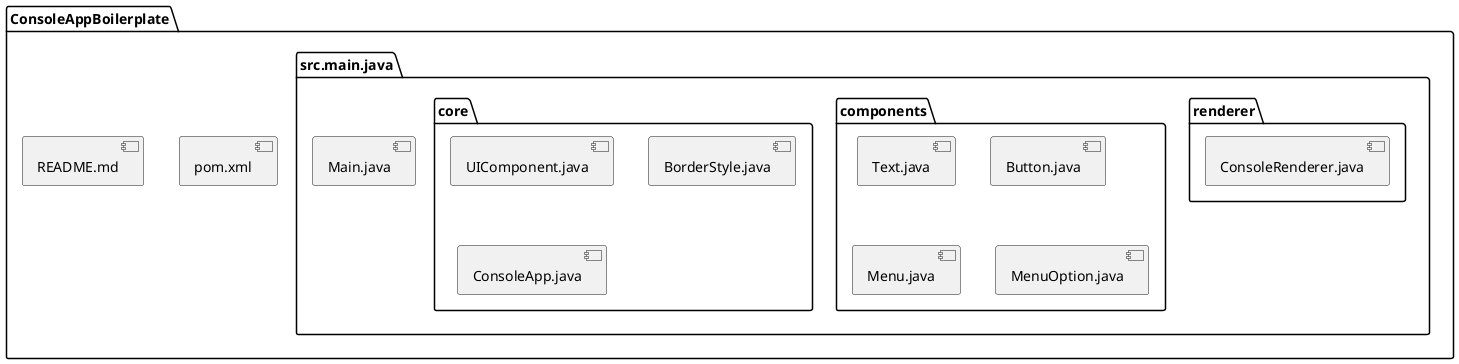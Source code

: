 @startuml
package "ConsoleAppBoilerplate" {
    [pom.xml]
    [README.md]
    package "src.main.java" {
        package "renderer" {
            [ConsoleRenderer.java]
        }
        package "components" {
            [Text.java]
            [Button.java]
            [Menu.java]
            [MenuOption.java]
        }
        package "core" {
            [UIComponent.java]
            [BorderStyle.java]
            [ConsoleApp.java]
        }
        [Main.java]
    }
}
@enduml